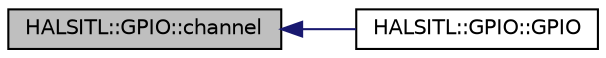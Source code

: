 digraph "HALSITL::GPIO::channel"
{
 // INTERACTIVE_SVG=YES
  edge [fontname="Helvetica",fontsize="10",labelfontname="Helvetica",labelfontsize="10"];
  node [fontname="Helvetica",fontsize="10",shape=record];
  rankdir="LR";
  Node1 [label="HALSITL::GPIO::channel",height=0.2,width=0.4,color="black", fillcolor="grey75", style="filled", fontcolor="black"];
  Node1 -> Node2 [dir="back",color="midnightblue",fontsize="10",style="solid",fontname="Helvetica"];
  Node2 [label="HALSITL::GPIO::GPIO",height=0.2,width=0.4,color="black", fillcolor="white", style="filled",URL="$classHALSITL_1_1GPIO.html#a2af3a5bb3bae5f892c1b10084c0b9c3b"];
}
